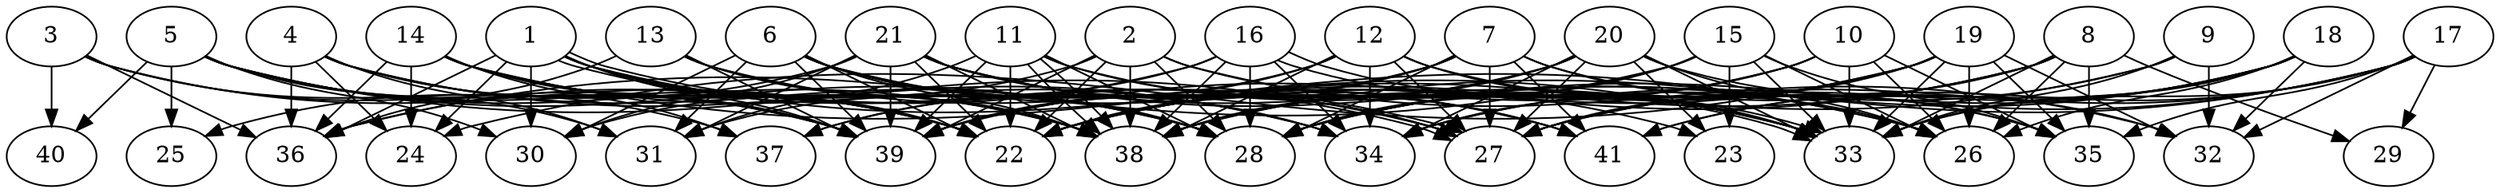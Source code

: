 // DAG (tier=3-complex, mode=data, n=41, ccr=0.537, fat=0.799, density=0.700, regular=0.350, jump=0.336, mindata=4194304, maxdata=33554432)
// DAG automatically generated by daggen at Sun Aug 24 16:33:35 2025
// /home/ermia/Project/Environments/daggen/bin/daggen --dot --ccr 0.537 --fat 0.799 --regular 0.350 --density 0.700 --jump 0.336 --mindata 4194304 --maxdata 33554432 -n 41 
digraph G {
  1 [size="13934887174144000000000", alpha="0.10", expect_size="6967443587072000000000"]
  1 -> 22 [size ="4632608768000000"]
  1 -> 24 [size ="4632608768000000"]
  1 -> 27 [size ="4632608768000000"]
  1 -> 27 [size ="4632608768000000"]
  1 -> 28 [size ="4632608768000000"]
  1 -> 30 [size ="4632608768000000"]
  1 -> 33 [size ="4632608768000000"]
  1 -> 36 [size ="4632608768000000"]
  1 -> 39 [size ="4632608768000000"]
  2 [size="2798506410099554816", alpha="0.02", expect_size="1399253205049777408"]
  2 -> 22 [size ="3307631900884992"]
  2 -> 28 [size ="3307631900884992"]
  2 -> 30 [size ="3307631900884992"]
  2 -> 32 [size ="3307631900884992"]
  2 -> 33 [size ="3307631900884992"]
  2 -> 38 [size ="3307631900884992"]
  2 -> 39 [size ="3307631900884992"]
  3 [size="4063986829282998784", alpha="0.03", expect_size="2031993414641499392"]
  3 -> 22 [size ="1631274087219200"]
  3 -> 36 [size ="1631274087219200"]
  3 -> 37 [size ="1631274087219200"]
  3 -> 39 [size ="1631274087219200"]
  3 -> 40 [size ="1631274087219200"]
  4 [size="2601506511308753731584", alpha="0.12", expect_size="1300753255654376865792"]
  4 -> 22 [size ="1513235769458688"]
  4 -> 24 [size ="1513235769458688"]
  4 -> 28 [size ="1513235769458688"]
  4 -> 31 [size ="1513235769458688"]
  4 -> 34 [size ="1513235769458688"]
  4 -> 36 [size ="1513235769458688"]
  4 -> 39 [size ="1513235769458688"]
  5 [size="541915107130697792", alpha="0.12", expect_size="270957553565348896"]
  5 -> 22 [size ="214184725839872"]
  5 -> 25 [size ="214184725839872"]
  5 -> 27 [size ="214184725839872"]
  5 -> 28 [size ="214184725839872"]
  5 -> 30 [size ="214184725839872"]
  5 -> 31 [size ="214184725839872"]
  5 -> 38 [size ="214184725839872"]
  5 -> 39 [size ="214184725839872"]
  5 -> 40 [size ="214184725839872"]
  6 [size="128787536448808800", alpha="0.03", expect_size="64393768224404400"]
  6 -> 22 [size ="8803307434803200"]
  6 -> 23 [size ="8803307434803200"]
  6 -> 27 [size ="8803307434803200"]
  6 -> 28 [size ="8803307434803200"]
  6 -> 30 [size ="8803307434803200"]
  6 -> 31 [size ="8803307434803200"]
  6 -> 34 [size ="8803307434803200"]
  6 -> 38 [size ="8803307434803200"]
  6 -> 39 [size ="8803307434803200"]
  7 [size="8983636345715555303424", alpha="0.11", expect_size="4491818172857777651712"]
  7 -> 22 [size ="3457202056593408"]
  7 -> 26 [size ="3457202056593408"]
  7 -> 27 [size ="3457202056593408"]
  7 -> 28 [size ="3457202056593408"]
  7 -> 35 [size ="3457202056593408"]
  7 -> 37 [size ="3457202056593408"]
  7 -> 39 [size ="3457202056593408"]
  7 -> 41 [size ="3457202056593408"]
  8 [size="31183631427878548144128", alpha="0.12", expect_size="15591815713939274072064"]
  8 -> 22 [size ="7925763567255552"]
  8 -> 26 [size ="7925763567255552"]
  8 -> 27 [size ="7925763567255552"]
  8 -> 28 [size ="7925763567255552"]
  8 -> 29 [size ="7925763567255552"]
  8 -> 33 [size ="7925763567255552"]
  8 -> 35 [size ="7925763567255552"]
  8 -> 39 [size ="7925763567255552"]
  9 [size="889032712349664128", alpha="0.14", expect_size="444516356174832064"]
  9 -> 22 [size ="558560496844800"]
  9 -> 32 [size ="558560496844800"]
  9 -> 33 [size ="558560496844800"]
  9 -> 34 [size ="558560496844800"]
  10 [size="4505407431883737600", alpha="0.20", expect_size="2252703715941868800"]
  10 -> 22 [size ="4263736718131200"]
  10 -> 26 [size ="4263736718131200"]
  10 -> 28 [size ="4263736718131200"]
  10 -> 33 [size ="4263736718131200"]
  10 -> 35 [size ="4263736718131200"]
  10 -> 38 [size ="4263736718131200"]
  11 [size="4393400171737532", alpha="0.07", expect_size="2196700085868766"]
  11 -> 22 [size ="220246057156608"]
  11 -> 28 [size ="220246057156608"]
  11 -> 31 [size ="220246057156608"]
  11 -> 33 [size ="220246057156608"]
  11 -> 38 [size ="220246057156608"]
  11 -> 38 [size ="220246057156608"]
  11 -> 39 [size ="220246057156608"]
  11 -> 41 [size ="220246057156608"]
  12 [size="5426538083242401792", alpha="0.12", expect_size="2713269041621200896"]
  12 -> 27 [size ="3353430236069888"]
  12 -> 33 [size ="3353430236069888"]
  12 -> 34 [size ="3353430236069888"]
  12 -> 35 [size ="3353430236069888"]
  12 -> 37 [size ="3353430236069888"]
  12 -> 38 [size ="3353430236069888"]
  12 -> 39 [size ="3353430236069888"]
  13 [size="3581802775690923520", alpha="0.06", expect_size="1790901387845461760"]
  13 -> 28 [size ="1490562528051200"]
  13 -> 36 [size ="1490562528051200"]
  13 -> 38 [size ="1490562528051200"]
  13 -> 39 [size ="1490562528051200"]
  13 -> 41 [size ="1490562528051200"]
  14 [size="376798411987392448", alpha="0.09", expect_size="188399205993696224"]
  14 -> 22 [size ="7224658516508672"]
  14 -> 24 [size ="7224658516508672"]
  14 -> 26 [size ="7224658516508672"]
  14 -> 34 [size ="7224658516508672"]
  14 -> 36 [size ="7224658516508672"]
  14 -> 37 [size ="7224658516508672"]
  14 -> 38 [size ="7224658516508672"]
  14 -> 39 [size ="7224658516508672"]
  15 [size="11570950902721625980928", alpha="0.11", expect_size="5785475451360812990464"]
  15 -> 23 [size ="4092631923556352"]
  15 -> 26 [size ="4092631923556352"]
  15 -> 28 [size ="4092631923556352"]
  15 -> 33 [size ="4092631923556352"]
  15 -> 35 [size ="4092631923556352"]
  15 -> 36 [size ="4092631923556352"]
  15 -> 38 [size ="4092631923556352"]
  16 [size="46298886277693392", alpha="0.14", expect_size="23149443138846696"]
  16 -> 28 [size ="3615650446573568"]
  16 -> 31 [size ="3615650446573568"]
  16 -> 33 [size ="3615650446573568"]
  16 -> 33 [size ="3615650446573568"]
  16 -> 34 [size ="3615650446573568"]
  16 -> 36 [size ="3615650446573568"]
  16 -> 38 [size ="3615650446573568"]
  17 [size="3940486290660153344", alpha="0.04", expect_size="1970243145330076672"]
  17 -> 27 [size ="3416112968499200"]
  17 -> 28 [size ="3416112968499200"]
  17 -> 29 [size ="3416112968499200"]
  17 -> 32 [size ="3416112968499200"]
  17 -> 33 [size ="3416112968499200"]
  17 -> 35 [size ="3416112968499200"]
  17 -> 38 [size ="3416112968499200"]
  17 -> 41 [size ="3416112968499200"]
  18 [size="7498158472564893024256", alpha="0.11", expect_size="3749079236282446512128"]
  18 -> 26 [size ="3064735956205568"]
  18 -> 27 [size ="3064735956205568"]
  18 -> 28 [size ="3064735956205568"]
  18 -> 32 [size ="3064735956205568"]
  18 -> 33 [size ="3064735956205568"]
  18 -> 34 [size ="3064735956205568"]
  18 -> 41 [size ="3064735956205568"]
  19 [size="2817598229694805504", alpha="0.19", expect_size="1408799114847402752"]
  19 -> 22 [size ="2175491666608128"]
  19 -> 24 [size ="2175491666608128"]
  19 -> 26 [size ="2175491666608128"]
  19 -> 27 [size ="2175491666608128"]
  19 -> 32 [size ="2175491666608128"]
  19 -> 33 [size ="2175491666608128"]
  19 -> 34 [size ="2175491666608128"]
  19 -> 35 [size ="2175491666608128"]
  19 -> 38 [size ="2175491666608128"]
  20 [size="17314213013302521856", alpha="0.02", expect_size="8657106506651260928"]
  20 -> 22 [size ="6020088901664768"]
  20 -> 23 [size ="6020088901664768"]
  20 -> 26 [size ="6020088901664768"]
  20 -> 27 [size ="6020088901664768"]
  20 -> 32 [size ="6020088901664768"]
  20 -> 33 [size ="6020088901664768"]
  20 -> 34 [size ="6020088901664768"]
  20 -> 38 [size ="6020088901664768"]
  20 -> 39 [size ="6020088901664768"]
  21 [size="10665760010918148096", alpha="0.11", expect_size="5332880005459074048"]
  21 -> 22 [size ="4431016164851712"]
  21 -> 25 [size ="4431016164851712"]
  21 -> 26 [size ="4431016164851712"]
  21 -> 27 [size ="4431016164851712"]
  21 -> 30 [size ="4431016164851712"]
  21 -> 31 [size ="4431016164851712"]
  21 -> 33 [size ="4431016164851712"]
  21 -> 38 [size ="4431016164851712"]
  21 -> 39 [size ="4431016164851712"]
  21 -> 41 [size ="4431016164851712"]
  22 [size="8581691733525651456", alpha="0.03", expect_size="4290845866762825728"]
  23 [size="28888924001121224", alpha="0.14", expect_size="14444462000560612"]
  24 [size="657445610975547264", alpha="0.12", expect_size="328722805487773632"]
  25 [size="1507095081385230592", alpha="0.14", expect_size="753547540692615296"]
  26 [size="1969733030205600", alpha="0.09", expect_size="984866515102800"]
  27 [size="1317121825035597056", alpha="0.03", expect_size="658560912517798528"]
  28 [size="188465244570570981376", alpha="0.14", expect_size="94232622285285490688"]
  29 [size="16795341917044338589696", alpha="0.05", expect_size="8397670958522169294848"]
  30 [size="9007553720280642748416", alpha="0.14", expect_size="4503776860140321374208"]
  31 [size="11577454581807022", alpha="0.05", expect_size="5788727290903511"]
  32 [size="23047463018508726272", alpha="0.03", expect_size="11523731509254363136"]
  33 [size="193710841565242144", alpha="0.14", expect_size="96855420782621072"]
  34 [size="14449875777157326700544", alpha="0.01", expect_size="7224937888578663350272"]
  35 [size="32251346255246976", alpha="0.05", expect_size="16125673127623488"]
  36 [size="5379315583120868352", alpha="0.06", expect_size="2689657791560434176"]
  37 [size="358438749421302710272", alpha="0.13", expect_size="179219374710651355136"]
  38 [size="148185505799018656", alpha="0.13", expect_size="74092752899509328"]
  39 [size="224926096208382918656", alpha="0.01", expect_size="112463048104191459328"]
  40 [size="7719779674007756800", alpha="0.03", expect_size="3859889837003878400"]
  41 [size="5098565325845889548288", alpha="0.03", expect_size="2549282662922944774144"]
}